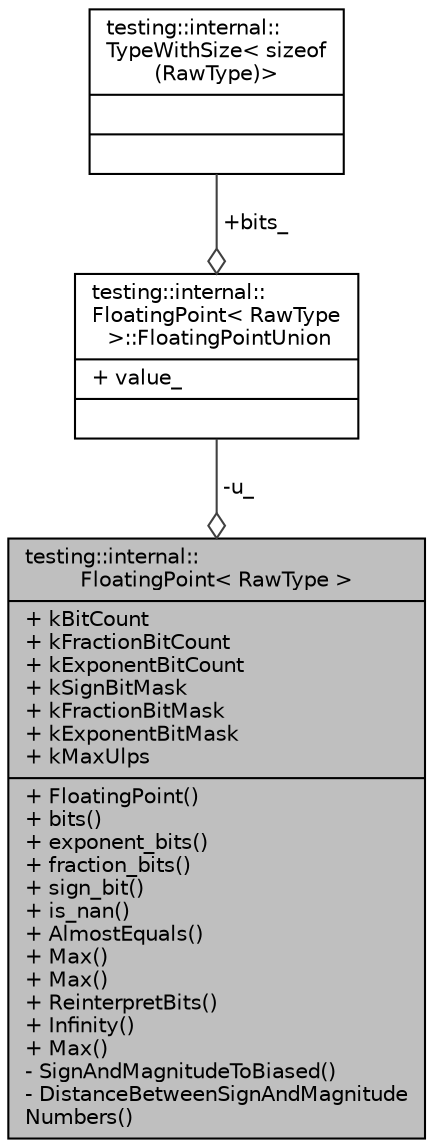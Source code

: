 digraph "testing::internal::FloatingPoint&lt; RawType &gt;"
{
  edge [fontname="Helvetica",fontsize="10",labelfontname="Helvetica",labelfontsize="10"];
  node [fontname="Helvetica",fontsize="10",shape=record];
  Node1 [label="{testing::internal::\lFloatingPoint\< RawType \>\n|+ kBitCount\l+ kFractionBitCount\l+ kExponentBitCount\l+ kSignBitMask\l+ kFractionBitMask\l+ kExponentBitMask\l+ kMaxUlps\l|+ FloatingPoint()\l+ bits()\l+ exponent_bits()\l+ fraction_bits()\l+ sign_bit()\l+ is_nan()\l+ AlmostEquals()\l+ Max()\l+ Max()\l+ ReinterpretBits()\l+ Infinity()\l+ Max()\l- SignAndMagnitudeToBiased()\l- DistanceBetweenSignAndMagnitude\lNumbers()\l}",height=0.2,width=0.4,color="black", fillcolor="grey75", style="filled", fontcolor="black"];
  Node2 -> Node1 [color="grey25",fontsize="10",style="solid",label=" -u_" ,arrowhead="odiamond",fontname="Helvetica"];
  Node2 [label="{testing::internal::\lFloatingPoint\< RawType\l \>::FloatingPointUnion\n|+ value_\l|}",height=0.2,width=0.4,color="black", fillcolor="white", style="filled",URL="$d3/d6f/uniontesting_1_1internal_1_1_floating_point_1_1_floating_point_union.html"];
  Node3 -> Node2 [color="grey25",fontsize="10",style="solid",label=" +bits_" ,arrowhead="odiamond",fontname="Helvetica"];
  Node3 [label="{testing::internal::\lTypeWithSize\< sizeof\l(RawType)\>\n||}",height=0.2,width=0.4,color="black", fillcolor="white", style="filled",URL="$d9/d5d/classtesting_1_1internal_1_1_type_with_size.html"];
}
